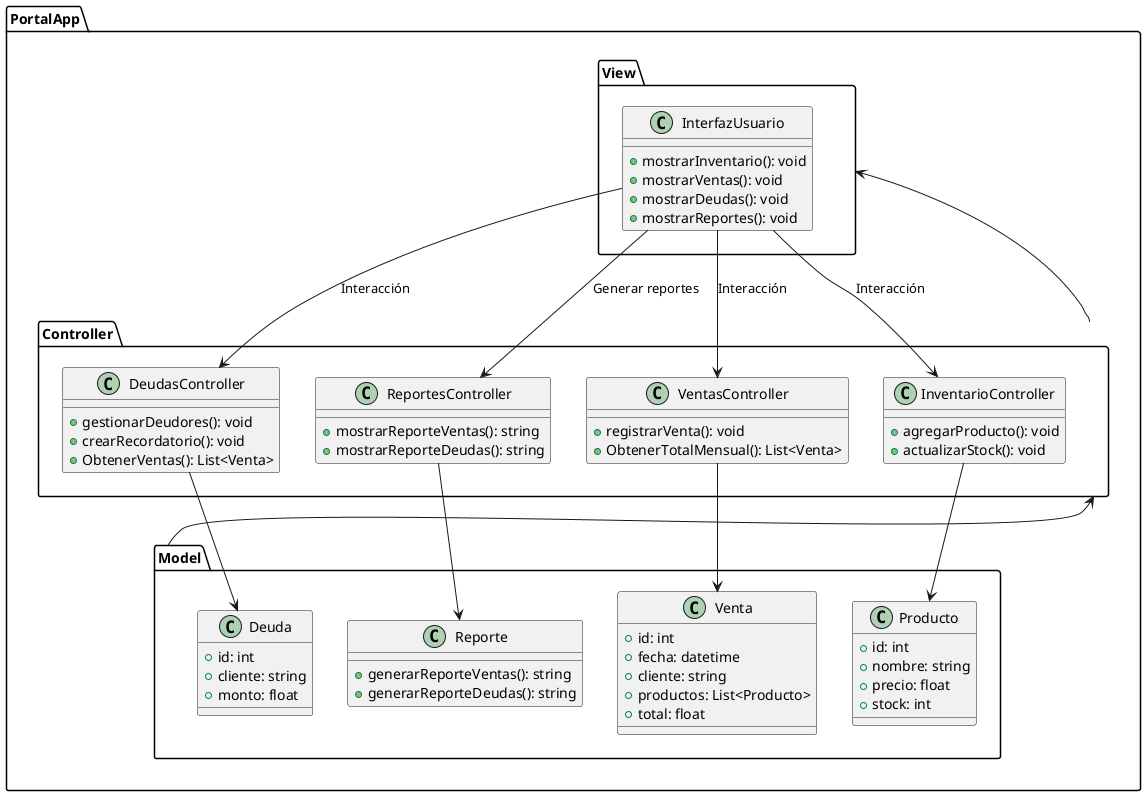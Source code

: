 @startuml
package "PortalApp" {

    package "Model" {
        class Producto {
            +id: int
            +nombre: string
            +precio: float
            +stock: int
        }

        class Venta {
            +id: int
            +fecha: datetime
            +cliente: string
            +productos: List<Producto>
            +total: float
        }

        class Deuda {
            +id: int
            +cliente: string
            +monto: float
        }

        class Reporte {
            ' +generarReporteInventario(): string
            +generarReporteVentas(): string
            +generarReporteDeudas(): string
        }
    }

    package "View" {
        class InterfazUsuario {
            +mostrarInventario(): void
            +mostrarVentas(): void
            +mostrarDeudas(): void
            +mostrarReportes(): void
        }
    }

    package "Controller" {

        class VentasController {
            +registrarVenta(): void
            +ObtenerTotalMensual(): List<Venta>
        }

        class InventarioController {
            +agregarProducto(): void
            +actualizarStock(): void
        }


        class DeudasController {
            +gestionarDeudores(): void
            +crearRecordatorio(): void
            +ObtenerVentas(): List<Venta>
        }

        class ReportesController {
            ' +mostrarReporteInventario(): string
            +mostrarReporteVentas(): string
            +mostrarReporteDeudas(): string
        }
    }

    Model --> Controller
    Controller --> View

    InventarioController --> Producto
    VentasController --> Venta
    DeudasController --> Deuda
    ' ReportesController --> VentasController
    ' ReportesController --> DeudasController
    ReportesController --> Reporte

    InterfazUsuario --> InventarioController : "Interacción"
    InterfazUsuario --> VentasController : "Interacción"
    InterfazUsuario --> DeudasController : "Interacción"
    InterfazUsuario --> ReportesController : "Generar reportes"
}
@enduml
